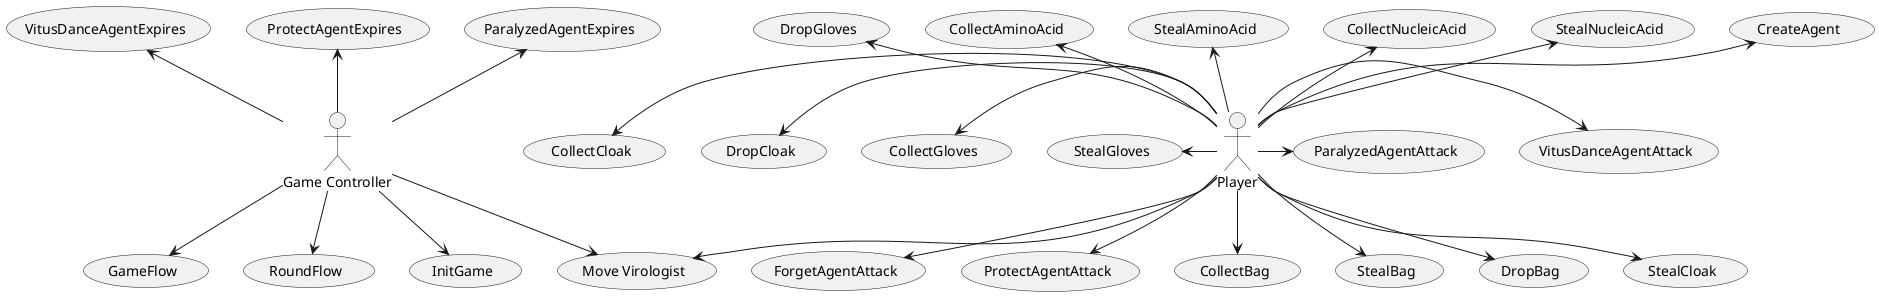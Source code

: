 @startuml
'https://plantuml.com/use-case-diagram

:Game Controller: as GameController

Player as Player

(Move Virologist) <-u- Player
(Move Virologist) <-u- GameController

(GameFlow) <-u- GameController
(RoundFlow) <-u- GameController
(InitGame)  <-u- GameController
(ForgetAgentAttack) <-u- Player
(VitusDanceAgentAttack) <-l- Player
(VitusDanceAgentExpires) <-- GameController
(ProtectAgentAttack) <-u- Player
(ProtectAgentExpires) <-- GameController
(ParalyzedAgentAttack) <-l- Player
(ParalyzedAgentExpires) <-- GameController
(CollectBag) <-u- Player
(StealBag) <-u- Player
(DropBag) <-u- Player
(CollectCloak) <-r- Player
(StealCloak) <-u- Player
(DropCloak) <-r- Player
(CollectGloves) <-r- Player
(StealGloves) <-r- Player
(DropGloves) <-- Player
(CollectAminoAcid) <-- Player
(StealAminoAcid) <-- Player
(CollectNucleicAcid) <-- Player
(StealNucleicAcid) <-- Player
(CreateAgent) <-- Player




@enduml
